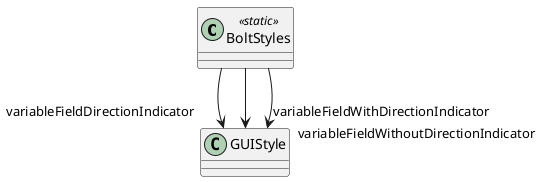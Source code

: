 @startuml
class BoltStyles <<static>> {
}
BoltStyles --> "variableFieldDirectionIndicator" GUIStyle
BoltStyles --> "variableFieldWithDirectionIndicator" GUIStyle
BoltStyles --> "variableFieldWithoutDirectionIndicator" GUIStyle
@enduml
